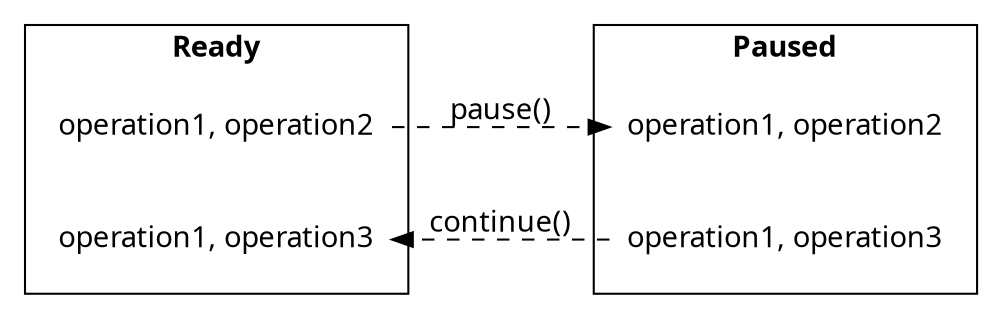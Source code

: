     digraph g{
    
        // To see a list of available fonts under UNIX, run `fc-list`

        fontname = "DroidSans, Bold"
 
        // Set the graph direction from left to right
        // otherwise the boxes will be above eachother
        // with the arrows pointing up and down
        rankdir="LR"

        node [
            shape = "none"  // hide the border of the nodes in the cluster supgraph
            fontname = "DroidSans"
        ]
        
        edge [
            style = "dashed"    // make the lines dashed, remove if you want solid lines
            fontname = "Droid Sans Mono"
        ]

        subgraph cluster_ready {
            label = "Ready"
            
            ready_op_1_2 [label="operation1, operation2"]
            ready_op_1_3 [label="operation1, operation3"]
        }

        subgraph cluster_paused {
            label = "Paused"
            
            paused_op_1_2 [label="operation1, operation2"]
            paused_op_1_3 [label="operation1, operation3"]
        }
        
        ready_op_1_2 -> paused_op_1_2 [label="pause()"]
        paused_op_1_3 -> ready_op_1_3 [label="continue()"]
    }


/*
 ________________________               ________________________
|         Ready          |    pause()  |         Paused         |
| operation1, operation2 |------------>| operation1, operation2 |
| operation1, operation3 |  continue() | operation1, operation3 |
|________________________|<------------|________________________|

*/
